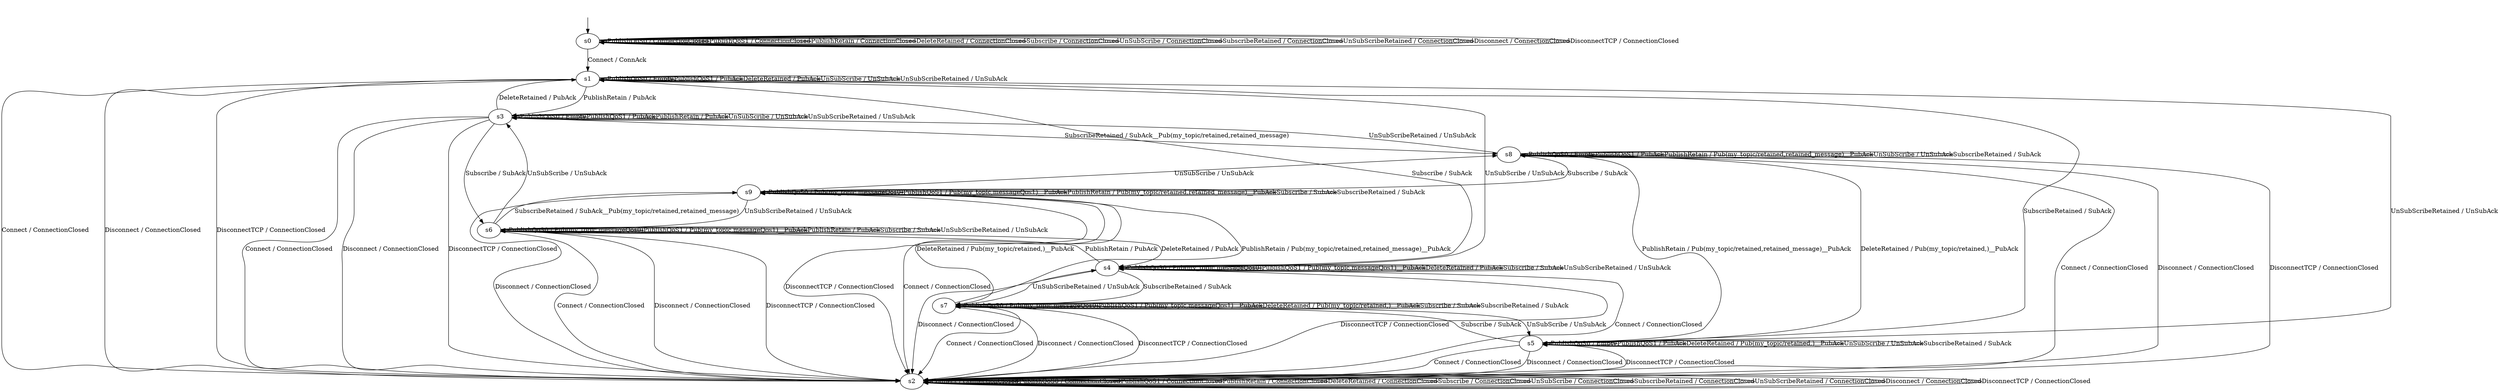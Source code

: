 digraph h1 {
s0 [label="s0"];
s1 [label="s1"];
s2 [label="s2"];
s3 [label="s3"];
s4 [label="s4"];
s5 [label="s5"];
s6 [label="s6"];
s7 [label="s7"];
s8 [label="s8"];
s9 [label="s9"];
s0 -> s1 [label="Connect / ConnAck"];
s0 -> s0 [label="PublishQoS0 / ConnectionClosed"];
s0 -> s0 [label="PublishQoS1 / ConnectionClosed"];
s0 -> s0 [label="PublishRetain / ConnectionClosed"];
s0 -> s0 [label="DeleteRetained / ConnectionClosed"];
s0 -> s0 [label="Subscribe / ConnectionClosed"];
s0 -> s0 [label="UnSubScribe / ConnectionClosed"];
s0 -> s0 [label="SubscribeRetained / ConnectionClosed"];
s0 -> s0 [label="UnSubScribeRetained / ConnectionClosed"];
s0 -> s0 [label="Disconnect / ConnectionClosed"];
s0 -> s0 [label="DisconnectTCP / ConnectionClosed"];
s1 -> s2 [label="Connect / ConnectionClosed"];
s1 -> s1 [label="PublishQoS0 / Empty"];
s1 -> s1 [label="PublishQoS1 / PubAck"];
s1 -> s3 [label="PublishRetain / PubAck"];
s1 -> s1 [label="DeleteRetained / PubAck"];
s1 -> s4 [label="Subscribe / SubAck"];
s1 -> s1 [label="UnSubScribe / UnSubAck"];
s1 -> s5 [label="SubscribeRetained / SubAck"];
s1 -> s1 [label="UnSubScribeRetained / UnSubAck"];
s1 -> s2 [label="Disconnect / ConnectionClosed"];
s1 -> s2 [label="DisconnectTCP / ConnectionClosed"];
s2 -> s2 [label="Connect / ConnectionClosed"];
s2 -> s2 [label="PublishQoS0 / ConnectionClosed"];
s2 -> s2 [label="PublishQoS1 / ConnectionClosed"];
s2 -> s2 [label="PublishRetain / ConnectionClosed"];
s2 -> s2 [label="DeleteRetained / ConnectionClosed"];
s2 -> s2 [label="Subscribe / ConnectionClosed"];
s2 -> s2 [label="UnSubScribe / ConnectionClosed"];
s2 -> s2 [label="SubscribeRetained / ConnectionClosed"];
s2 -> s2 [label="UnSubScribeRetained / ConnectionClosed"];
s2 -> s2 [label="Disconnect / ConnectionClosed"];
s2 -> s2 [label="DisconnectTCP / ConnectionClosed"];
s3 -> s2 [label="Connect / ConnectionClosed"];
s3 -> s3 [label="PublishQoS0 / Empty"];
s3 -> s3 [label="PublishQoS1 / PubAck"];
s3 -> s3 [label="PublishRetain / PubAck"];
s3 -> s1 [label="DeleteRetained / PubAck"];
s3 -> s6 [label="Subscribe / SubAck"];
s3 -> s3 [label="UnSubScribe / UnSubAck"];
s3 -> s8 [label="SubscribeRetained / SubAck__Pub(my_topic/retained,retained_message)"];
s3 -> s3 [label="UnSubScribeRetained / UnSubAck"];
s3 -> s2 [label="Disconnect / ConnectionClosed"];
s3 -> s2 [label="DisconnectTCP / ConnectionClosed"];
s4 -> s2 [label="Connect / ConnectionClosed"];
s4 -> s4 [label="PublishQoS0 / Pub(my_topic,messageQos0)"];
s4 -> s4 [label="PublishQoS1 / Pub(my_topic,messageQos1)__PubAck"];
s4 -> s6 [label="PublishRetain / PubAck"];
s4 -> s4 [label="DeleteRetained / PubAck"];
s4 -> s4 [label="Subscribe / SubAck"];
s4 -> s1 [label="UnSubScribe / UnSubAck"];
s4 -> s7 [label="SubscribeRetained / SubAck"];
s4 -> s4 [label="UnSubScribeRetained / UnSubAck"];
s4 -> s2 [label="Disconnect / ConnectionClosed"];
s4 -> s2 [label="DisconnectTCP / ConnectionClosed"];
s5 -> s2 [label="Connect / ConnectionClosed"];
s5 -> s5 [label="PublishQoS0 / Empty"];
s5 -> s5 [label="PublishQoS1 / PubAck"];
s5 -> s8 [label="PublishRetain / Pub(my_topic/retained,retained_message)__PubAck"];
s5 -> s5 [label="DeleteRetained / Pub(my_topic/retained,)__PubAck"];
s5 -> s7 [label="Subscribe / SubAck"];
s5 -> s5 [label="UnSubScribe / UnSubAck"];
s5 -> s5 [label="SubscribeRetained / SubAck"];
s5 -> s1 [label="UnSubScribeRetained / UnSubAck"];
s5 -> s2 [label="Disconnect / ConnectionClosed"];
s5 -> s2 [label="DisconnectTCP / ConnectionClosed"];
s6 -> s2 [label="Connect / ConnectionClosed"];
s6 -> s6 [label="PublishQoS0 / Pub(my_topic,messageQos0)"];
s6 -> s6 [label="PublishQoS1 / Pub(my_topic,messageQos1)__PubAck"];
s6 -> s6 [label="PublishRetain / PubAck"];
s6 -> s4 [label="DeleteRetained / PubAck"];
s6 -> s6 [label="Subscribe / SubAck"];
s6 -> s3 [label="UnSubScribe / UnSubAck"];
s6 -> s9 [label="SubscribeRetained / SubAck__Pub(my_topic/retained,retained_message)"];
s6 -> s6 [label="UnSubScribeRetained / UnSubAck"];
s6 -> s2 [label="Disconnect / ConnectionClosed"];
s6 -> s2 [label="DisconnectTCP / ConnectionClosed"];
s7 -> s2 [label="Connect / ConnectionClosed"];
s7 -> s7 [label="PublishQoS0 / Pub(my_topic,messageQos0)"];
s7 -> s7 [label="PublishQoS1 / Pub(my_topic,messageQos1)__PubAck"];
s7 -> s9 [label="PublishRetain / Pub(my_topic/retained,retained_message)__PubAck"];
s7 -> s7 [label="DeleteRetained / Pub(my_topic/retained,)__PubAck"];
s7 -> s7 [label="Subscribe / SubAck"];
s7 -> s5 [label="UnSubScribe / UnSubAck"];
s7 -> s7 [label="SubscribeRetained / SubAck"];
s7 -> s4 [label="UnSubScribeRetained / UnSubAck"];
s7 -> s2 [label="Disconnect / ConnectionClosed"];
s7 -> s2 [label="DisconnectTCP / ConnectionClosed"];
s8 -> s2 [label="Connect / ConnectionClosed"];
s8 -> s8 [label="PublishQoS0 / Empty"];
s8 -> s8 [label="PublishQoS1 / PubAck"];
s8 -> s8 [label="PublishRetain / Pub(my_topic/retained,retained_message)__PubAck"];
s8 -> s5 [label="DeleteRetained / Pub(my_topic/retained,)__PubAck"];
s8 -> s9 [label="Subscribe / SubAck"];
s8 -> s8 [label="UnSubScribe / UnSubAck"];
s8 -> s8 [label="SubscribeRetained / SubAck"];
s8 -> s3 [label="UnSubScribeRetained / UnSubAck"];
s8 -> s2 [label="Disconnect / ConnectionClosed"];
s8 -> s2 [label="DisconnectTCP / ConnectionClosed"];
s9 -> s2 [label="Connect / ConnectionClosed"];
s9 -> s9 [label="PublishQoS0 / Pub(my_topic,messageQos0)"];
s9 -> s9 [label="PublishQoS1 / Pub(my_topic,messageQos1)__PubAck"];
s9 -> s9 [label="PublishRetain / Pub(my_topic/retained,retained_message)__PubAck"];
s9 -> s7 [label="DeleteRetained / Pub(my_topic/retained,)__PubAck"];
s9 -> s9 [label="Subscribe / SubAck"];
s9 -> s8 [label="UnSubScribe / UnSubAck"];
s9 -> s9 [label="SubscribeRetained / SubAck"];
s9 -> s6 [label="UnSubScribeRetained / UnSubAck"];
s9 -> s2 [label="Disconnect / ConnectionClosed"];
s9 -> s2 [label="DisconnectTCP / ConnectionClosed"];
__start0 [shape=none, label=""];
__start0 -> s0 [label=""];
}
